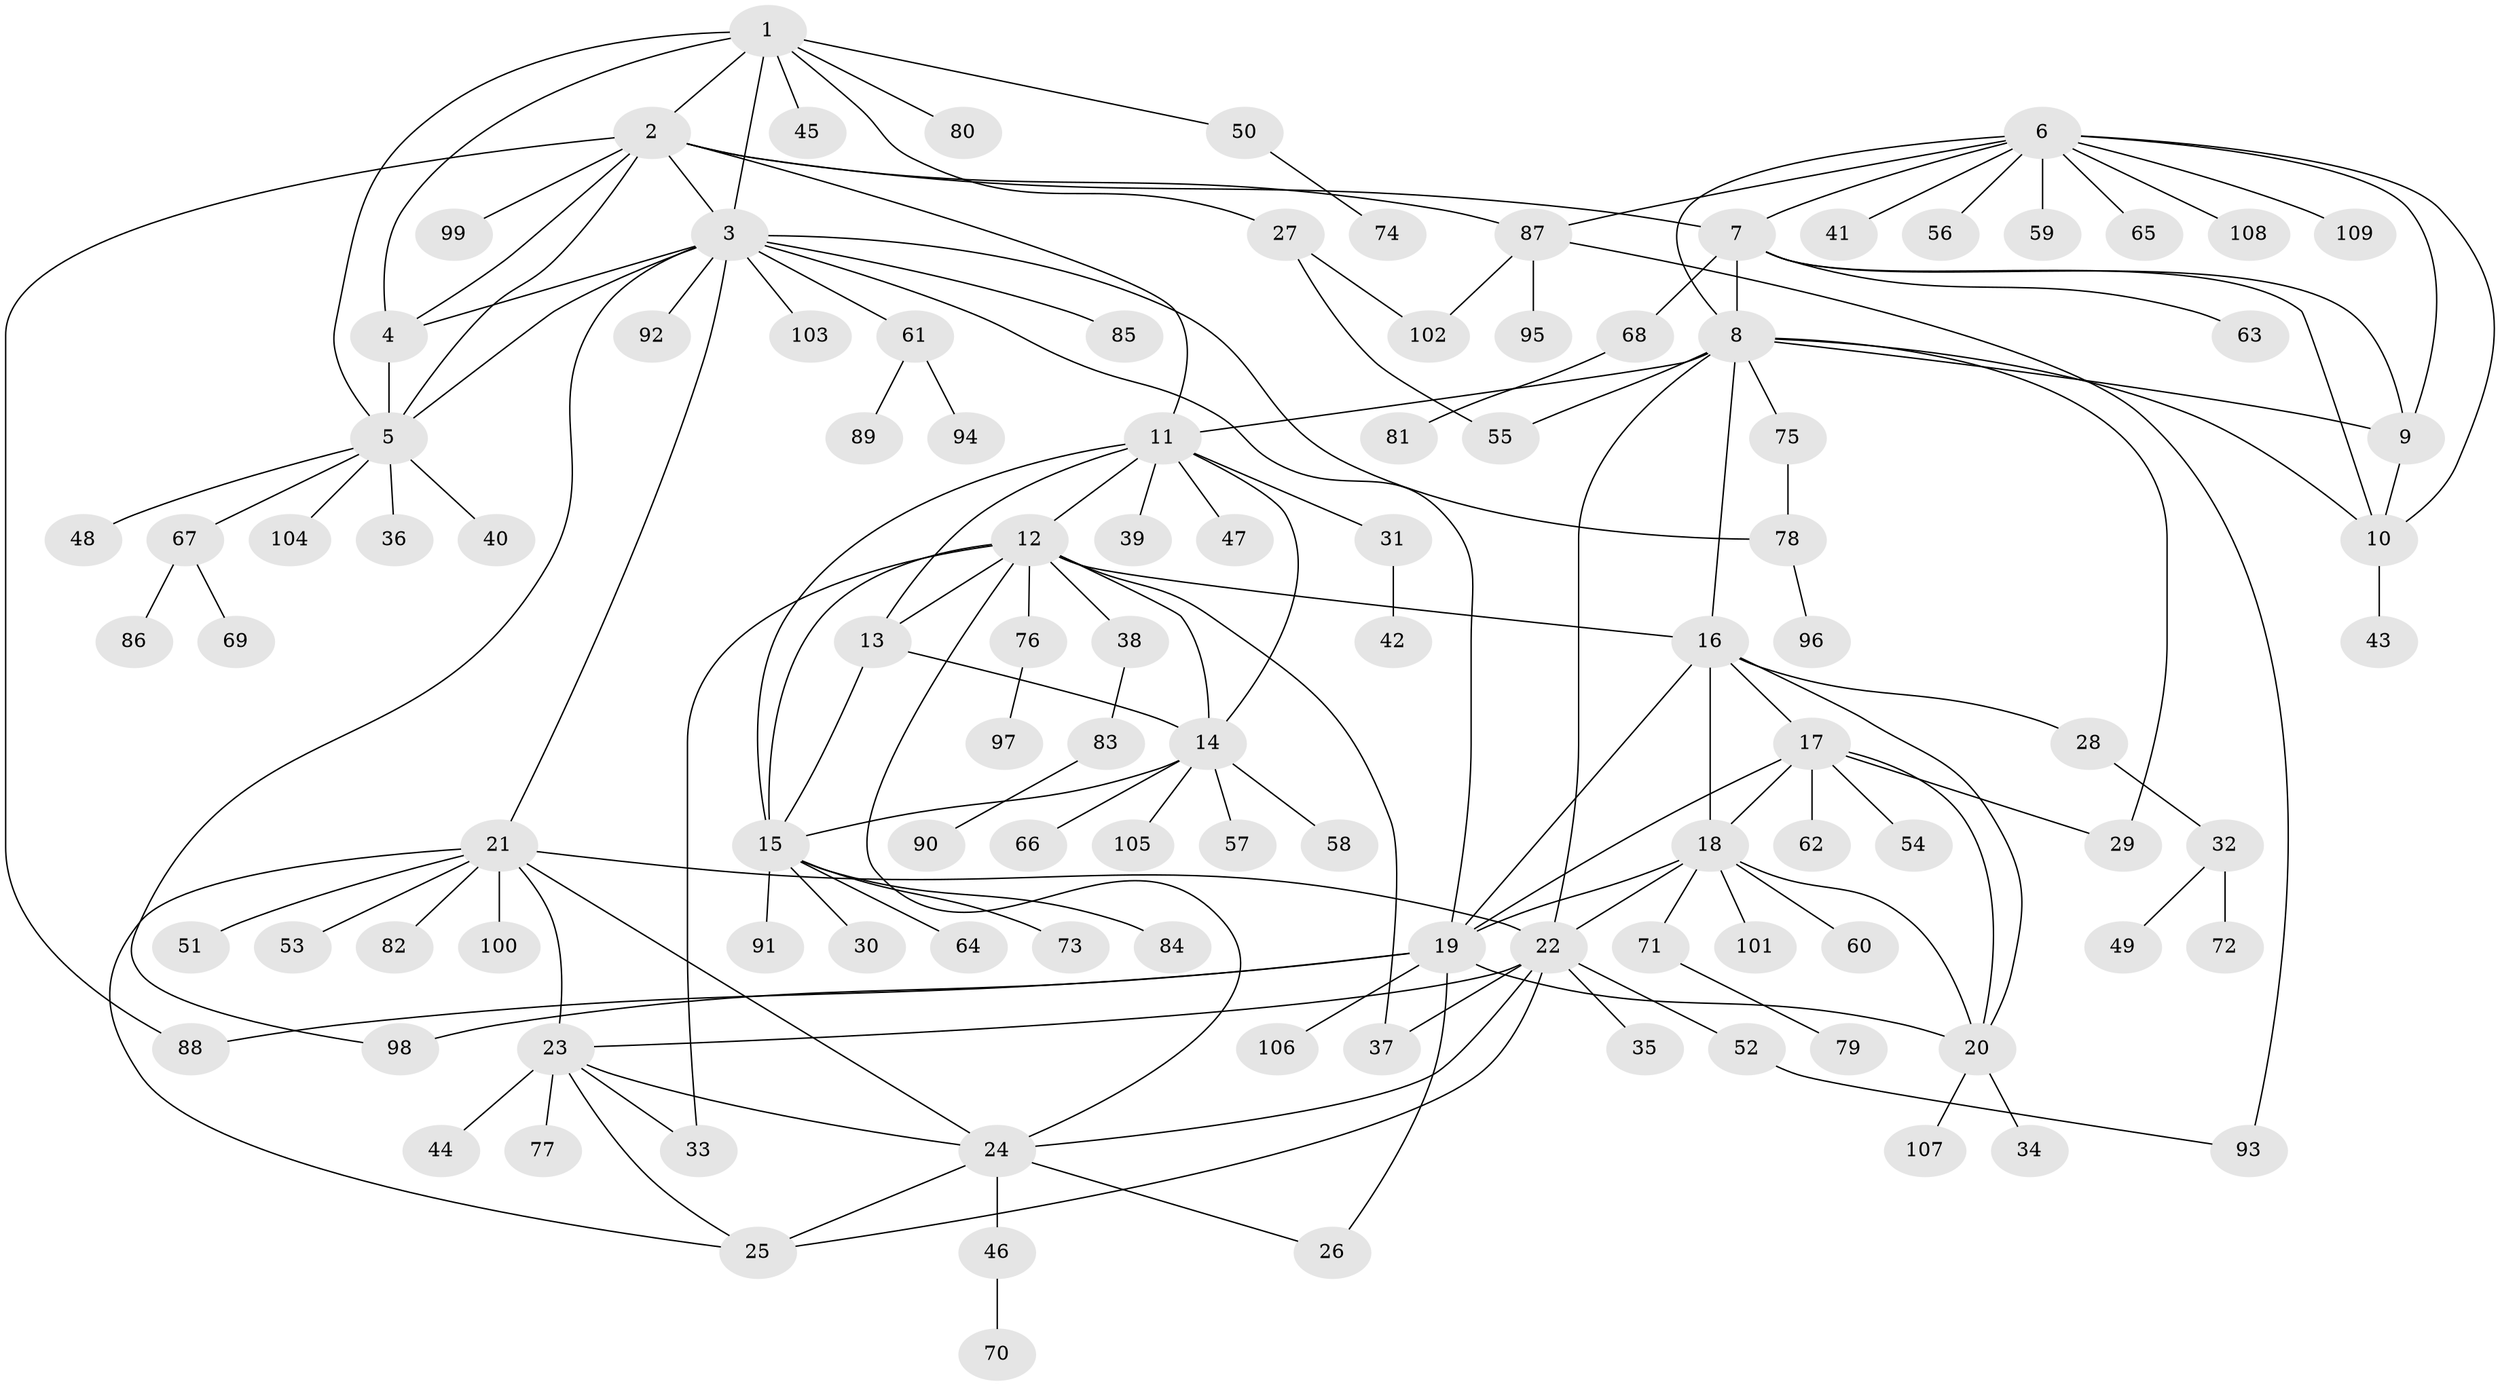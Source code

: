 // coarse degree distribution, {6: 0.1590909090909091, 8: 0.022727272727272728, 9: 0.045454545454545456, 4: 0.20454545454545456, 5: 0.022727272727272728, 7: 0.06818181818181818, 2: 0.11363636363636363, 3: 0.045454545454545456, 1: 0.3181818181818182}
// Generated by graph-tools (version 1.1) at 2025/52/03/04/25 22:52:38]
// undirected, 109 vertices, 155 edges
graph export_dot {
  node [color=gray90,style=filled];
  1;
  2;
  3;
  4;
  5;
  6;
  7;
  8;
  9;
  10;
  11;
  12;
  13;
  14;
  15;
  16;
  17;
  18;
  19;
  20;
  21;
  22;
  23;
  24;
  25;
  26;
  27;
  28;
  29;
  30;
  31;
  32;
  33;
  34;
  35;
  36;
  37;
  38;
  39;
  40;
  41;
  42;
  43;
  44;
  45;
  46;
  47;
  48;
  49;
  50;
  51;
  52;
  53;
  54;
  55;
  56;
  57;
  58;
  59;
  60;
  61;
  62;
  63;
  64;
  65;
  66;
  67;
  68;
  69;
  70;
  71;
  72;
  73;
  74;
  75;
  76;
  77;
  78;
  79;
  80;
  81;
  82;
  83;
  84;
  85;
  86;
  87;
  88;
  89;
  90;
  91;
  92;
  93;
  94;
  95;
  96;
  97;
  98;
  99;
  100;
  101;
  102;
  103;
  104;
  105;
  106;
  107;
  108;
  109;
  1 -- 2;
  1 -- 3;
  1 -- 4;
  1 -- 5;
  1 -- 27;
  1 -- 45;
  1 -- 50;
  1 -- 80;
  2 -- 3;
  2 -- 4;
  2 -- 5;
  2 -- 7;
  2 -- 11;
  2 -- 87;
  2 -- 88;
  2 -- 99;
  3 -- 4;
  3 -- 5;
  3 -- 19;
  3 -- 21;
  3 -- 61;
  3 -- 78;
  3 -- 85;
  3 -- 92;
  3 -- 98;
  3 -- 103;
  4 -- 5;
  5 -- 36;
  5 -- 40;
  5 -- 48;
  5 -- 67;
  5 -- 104;
  6 -- 7;
  6 -- 8;
  6 -- 9;
  6 -- 10;
  6 -- 41;
  6 -- 56;
  6 -- 59;
  6 -- 65;
  6 -- 87;
  6 -- 108;
  6 -- 109;
  7 -- 8;
  7 -- 9;
  7 -- 10;
  7 -- 63;
  7 -- 68;
  8 -- 9;
  8 -- 10;
  8 -- 11;
  8 -- 16;
  8 -- 22;
  8 -- 29;
  8 -- 55;
  8 -- 75;
  9 -- 10;
  10 -- 43;
  11 -- 12;
  11 -- 13;
  11 -- 14;
  11 -- 15;
  11 -- 31;
  11 -- 39;
  11 -- 47;
  12 -- 13;
  12 -- 14;
  12 -- 15;
  12 -- 16;
  12 -- 24;
  12 -- 33;
  12 -- 37;
  12 -- 38;
  12 -- 76;
  13 -- 14;
  13 -- 15;
  14 -- 15;
  14 -- 57;
  14 -- 58;
  14 -- 66;
  14 -- 105;
  15 -- 30;
  15 -- 64;
  15 -- 73;
  15 -- 84;
  15 -- 91;
  16 -- 17;
  16 -- 18;
  16 -- 19;
  16 -- 20;
  16 -- 28;
  17 -- 18;
  17 -- 19;
  17 -- 20;
  17 -- 29;
  17 -- 54;
  17 -- 62;
  18 -- 19;
  18 -- 20;
  18 -- 22;
  18 -- 60;
  18 -- 71;
  18 -- 101;
  19 -- 20;
  19 -- 26;
  19 -- 88;
  19 -- 98;
  19 -- 106;
  20 -- 34;
  20 -- 107;
  21 -- 22;
  21 -- 23;
  21 -- 24;
  21 -- 25;
  21 -- 51;
  21 -- 53;
  21 -- 82;
  21 -- 100;
  22 -- 23;
  22 -- 24;
  22 -- 25;
  22 -- 35;
  22 -- 37;
  22 -- 52;
  23 -- 24;
  23 -- 25;
  23 -- 33;
  23 -- 44;
  23 -- 77;
  24 -- 25;
  24 -- 26;
  24 -- 46;
  27 -- 55;
  27 -- 102;
  28 -- 32;
  31 -- 42;
  32 -- 49;
  32 -- 72;
  38 -- 83;
  46 -- 70;
  50 -- 74;
  52 -- 93;
  61 -- 89;
  61 -- 94;
  67 -- 69;
  67 -- 86;
  68 -- 81;
  71 -- 79;
  75 -- 78;
  76 -- 97;
  78 -- 96;
  83 -- 90;
  87 -- 93;
  87 -- 95;
  87 -- 102;
}
